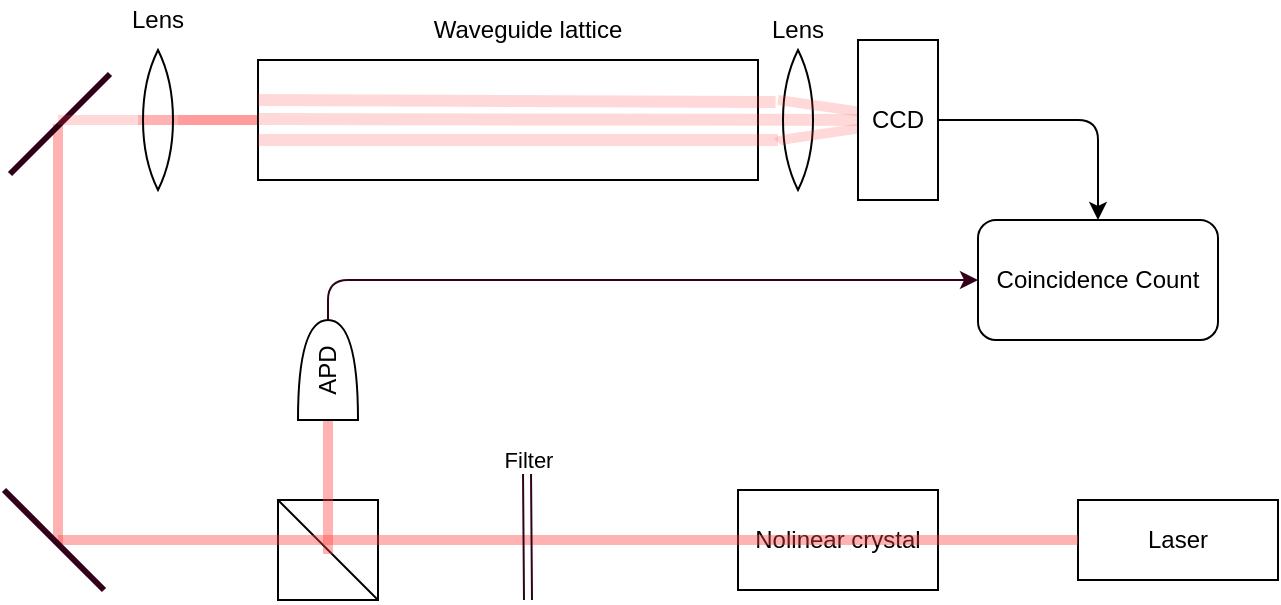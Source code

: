 <mxfile version="13.10.9" type="github">
  <diagram id="uqkbcDt2_l0e1CLEkKH2" name="Page-1">
    <mxGraphModel dx="1038" dy="588" grid="1" gridSize="10" guides="1" tooltips="1" connect="1" arrows="1" fold="1" page="1" pageScale="1" pageWidth="1169" pageHeight="827" math="0" shadow="0">
      <root>
        <mxCell id="0" />
        <mxCell id="1" parent="0" />
        <mxCell id="pPRYekGPoHE3d8YEOr2Z-18" style="edgeStyle=orthogonalEdgeStyle;rounded=1;orthogonalLoop=1;jettySize=auto;html=1;entryX=0.5;entryY=0;entryDx=0;entryDy=0;strokeColor=#000000;strokeWidth=1;exitX=1;exitY=0.5;exitDx=0;exitDy=0;" parent="1" source="bdpdZuJ0cW7G-jWcC8xU-10" target="pPRYekGPoHE3d8YEOr2Z-15" edge="1">
          <mxGeometry relative="1" as="geometry">
            <mxPoint x="750" y="275" as="sourcePoint" />
          </mxGeometry>
        </mxCell>
        <mxCell id="pPRYekGPoHE3d8YEOr2Z-15" value="Coincidence Count" style="rounded=1;whiteSpace=wrap;html=1;" parent="1" vertex="1">
          <mxGeometry x="770" y="330" width="120" height="60" as="geometry" />
        </mxCell>
        <mxCell id="pPRYekGPoHE3d8YEOr2Z-19" value="Laser" style="rounded=0;whiteSpace=wrap;html=1;" parent="1" vertex="1">
          <mxGeometry x="820" y="470" width="100" height="40" as="geometry" />
        </mxCell>
        <mxCell id="pPRYekGPoHE3d8YEOr2Z-20" value="Nolinear crystal" style="rounded=0;whiteSpace=wrap;html=1;fillColor=none;" parent="1" vertex="1">
          <mxGeometry x="650" y="465" width="100" height="50" as="geometry" />
        </mxCell>
        <mxCell id="pPRYekGPoHE3d8YEOr2Z-23" value="" style="group" parent="1" vertex="1" connectable="0">
          <mxGeometry x="420" y="470" width="50" height="50" as="geometry" />
        </mxCell>
        <mxCell id="pPRYekGPoHE3d8YEOr2Z-21" value="" style="whiteSpace=wrap;html=1;aspect=fixed;fillColor=none;" parent="pPRYekGPoHE3d8YEOr2Z-23" vertex="1">
          <mxGeometry width="50" height="50" as="geometry" />
        </mxCell>
        <mxCell id="pPRYekGPoHE3d8YEOr2Z-22" value="" style="endArrow=none;html=1;strokeColor=#000000;strokeWidth=1;entryX=0;entryY=0;entryDx=0;entryDy=0;exitX=1;exitY=1;exitDx=0;exitDy=0;" parent="pPRYekGPoHE3d8YEOr2Z-23" source="pPRYekGPoHE3d8YEOr2Z-21" target="pPRYekGPoHE3d8YEOr2Z-21" edge="1">
          <mxGeometry width="50" height="50" relative="1" as="geometry">
            <mxPoint x="-180" y="90" as="sourcePoint" />
            <mxPoint x="-130" y="40" as="targetPoint" />
          </mxGeometry>
        </mxCell>
        <mxCell id="pPRYekGPoHE3d8YEOr2Z-24" value="" style="endArrow=none;html=1;strokeWidth=5;entryX=0;entryY=0.5;entryDx=0;entryDy=0;strokeColor=#FF4040;opacity=40;" parent="1" target="pPRYekGPoHE3d8YEOr2Z-19" edge="1">
          <mxGeometry width="50" height="50" relative="1" as="geometry">
            <mxPoint x="310" y="490" as="sourcePoint" />
            <mxPoint x="590" y="380" as="targetPoint" />
          </mxGeometry>
        </mxCell>
        <mxCell id="pPRYekGPoHE3d8YEOr2Z-25" value="" style="endArrow=none;html=1;strokeColor=#FF4040;strokeWidth=5;opacity=40;" parent="1" edge="1">
          <mxGeometry width="50" height="50" relative="1" as="geometry">
            <mxPoint x="310" y="492" as="sourcePoint" />
            <mxPoint x="310" y="282" as="targetPoint" />
          </mxGeometry>
        </mxCell>
        <mxCell id="pPRYekGPoHE3d8YEOr2Z-28" value="" style="endArrow=none;html=1;strokeColor=#FF4040;strokeWidth=5;opacity=40;" parent="1" edge="1">
          <mxGeometry width="50" height="50" relative="1" as="geometry">
            <mxPoint x="350" y="280" as="sourcePoint" />
            <mxPoint x="410" y="280" as="targetPoint" />
          </mxGeometry>
        </mxCell>
        <mxCell id="pPRYekGPoHE3d8YEOr2Z-29" value="" style="endArrow=none;html=1;strokeWidth=3;strokeColor=#33001A;" parent="1" edge="1">
          <mxGeometry width="50" height="50" relative="1" as="geometry">
            <mxPoint x="286" y="307" as="sourcePoint" />
            <mxPoint x="336" y="257" as="targetPoint" />
          </mxGeometry>
        </mxCell>
        <mxCell id="pPRYekGPoHE3d8YEOr2Z-31" value="" style="endArrow=none;html=1;strokeColor=#FF4040;strokeWidth=5;opacity=40;entryX=0;entryY=0.5;entryDx=0;entryDy=0;entryPerimeter=0;" parent="1" target="pPRYekGPoHE3d8YEOr2Z-32" edge="1">
          <mxGeometry width="50" height="50" relative="1" as="geometry">
            <mxPoint x="445" y="497" as="sourcePoint" />
            <mxPoint x="445" y="427" as="targetPoint" />
            <Array as="points">
              <mxPoint x="445" y="457" />
            </Array>
          </mxGeometry>
        </mxCell>
        <mxCell id="pPRYekGPoHE3d8YEOr2Z-34" style="edgeStyle=orthogonalEdgeStyle;rounded=1;orthogonalLoop=1;jettySize=auto;html=1;entryX=0;entryY=0.5;entryDx=0;entryDy=0;strokeColor=#33001A;strokeWidth=1;exitX=1;exitY=0.5;exitDx=0;exitDy=0;exitPerimeter=0;" parent="1" source="pPRYekGPoHE3d8YEOr2Z-32" target="pPRYekGPoHE3d8YEOr2Z-15" edge="1">
          <mxGeometry relative="1" as="geometry" />
        </mxCell>
        <mxCell id="pPRYekGPoHE3d8YEOr2Z-32" value="APD" style="shape=or;whiteSpace=wrap;html=1;fillColor=none;rotation=-90;" parent="1" vertex="1">
          <mxGeometry x="420" y="390" width="50" height="30" as="geometry" />
        </mxCell>
        <mxCell id="pPRYekGPoHE3d8YEOr2Z-35" value="" style="endArrow=none;html=1;strokeColor=#FF4040;strokeWidth=5;opacity=20;" parent="1" edge="1" source="bdpdZuJ0cW7G-jWcC8xU-2">
          <mxGeometry width="50" height="50" relative="1" as="geometry">
            <mxPoint x="310" y="280" as="sourcePoint" />
            <mxPoint x="660" y="280" as="targetPoint" />
          </mxGeometry>
        </mxCell>
        <mxCell id="pPRYekGPoHE3d8YEOr2Z-37" value="" style="endArrow=none;html=1;strokeWidth=3;strokeColor=#33001A;" parent="1" edge="1">
          <mxGeometry width="50" height="50" relative="1" as="geometry">
            <mxPoint x="333" y="515" as="sourcePoint" />
            <mxPoint x="283" y="465" as="targetPoint" />
          </mxGeometry>
        </mxCell>
        <mxCell id="pPRYekGPoHE3d8YEOr2Z-3" value="" style="rounded=0;whiteSpace=wrap;html=1;" parent="1" vertex="1">
          <mxGeometry x="410" y="250" width="250" height="60" as="geometry" />
        </mxCell>
        <mxCell id="pPRYekGPoHE3d8YEOr2Z-4" value="" style="endArrow=none;html=1;fillColor=#f5f5f5;strokeWidth=6;opacity=20;strokeColor=#FF4040;entryX=-0.06;entryY=0.371;entryDx=0;entryDy=0;entryPerimeter=0;" parent="1" edge="1" target="bdpdZuJ0cW7G-jWcC8xU-7">
          <mxGeometry x="410" y="250" width="50" height="50" as="geometry">
            <mxPoint x="410" y="270" as="sourcePoint" />
            <mxPoint x="690" y="270" as="targetPoint" />
          </mxGeometry>
        </mxCell>
        <mxCell id="pPRYekGPoHE3d8YEOr2Z-5" value="" style="endArrow=none;html=1;fillColor=#f5f5f5;strokeWidth=6;opacity=20;strokeColor=#FF4040;" parent="1" edge="1">
          <mxGeometry x="410" y="250" width="50" height="50" as="geometry">
            <mxPoint x="410" y="279.5" as="sourcePoint" />
            <mxPoint x="730" y="280" as="targetPoint" />
          </mxGeometry>
        </mxCell>
        <mxCell id="pPRYekGPoHE3d8YEOr2Z-6" value="" style="endArrow=none;html=1;fillColor=#f5f5f5;strokeWidth=6;opacity=20;strokeColor=#FF4040;entryX=0;entryY=0.643;entryDx=0;entryDy=0;entryPerimeter=0;" parent="1" edge="1" target="bdpdZuJ0cW7G-jWcC8xU-7">
          <mxGeometry x="410" y="250" width="50" height="50" as="geometry">
            <mxPoint x="410" y="290" as="sourcePoint" />
            <mxPoint x="660" y="290" as="targetPoint" />
          </mxGeometry>
        </mxCell>
        <mxCell id="pPRYekGPoHE3d8YEOr2Z-41" value="Waveguide lattice" style="text;html=1;strokeColor=none;fillColor=none;align=center;verticalAlign=middle;whiteSpace=wrap;rounded=0;" parent="1" vertex="1">
          <mxGeometry x="480" y="225" width="130" height="20" as="geometry" />
        </mxCell>
        <mxCell id="pPRYekGPoHE3d8YEOr2Z-43" value="" style="html=1;strokeWidth=1;shape=link;strokeColor=#33001A;" parent="1" edge="1">
          <mxGeometry width="100" relative="1" as="geometry">
            <mxPoint x="544.5" y="455" as="sourcePoint" />
            <mxPoint x="545" y="520" as="targetPoint" />
          </mxGeometry>
        </mxCell>
        <mxCell id="pPRYekGPoHE3d8YEOr2Z-44" value="Filter" style="edgeLabel;html=1;align=center;verticalAlign=middle;resizable=0;points=[];" parent="pPRYekGPoHE3d8YEOr2Z-43" vertex="1" connectable="0">
          <mxGeometry x="-0.454" y="-5" relative="1" as="geometry">
            <mxPoint x="5.36" y="-23.04" as="offset" />
          </mxGeometry>
        </mxCell>
        <mxCell id="bdpdZuJ0cW7G-jWcC8xU-2" value="" style="whiteSpace=wrap;html=1;shape=mxgraph.basic.pointed_oval;fillColor=none;" vertex="1" parent="1">
          <mxGeometry x="350" y="245" width="20" height="70" as="geometry" />
        </mxCell>
        <mxCell id="bdpdZuJ0cW7G-jWcC8xU-3" value="" style="endArrow=none;html=1;strokeColor=#FF4040;strokeWidth=5;opacity=20;" edge="1" parent="1" target="bdpdZuJ0cW7G-jWcC8xU-2">
          <mxGeometry width="50" height="50" relative="1" as="geometry">
            <mxPoint x="310" y="280" as="sourcePoint" />
            <mxPoint x="660" y="280" as="targetPoint" />
          </mxGeometry>
        </mxCell>
        <mxCell id="bdpdZuJ0cW7G-jWcC8xU-5" value="Lens" style="text;html=1;strokeColor=none;fillColor=none;align=center;verticalAlign=middle;whiteSpace=wrap;rounded=0;" vertex="1" parent="1">
          <mxGeometry x="340" y="220" width="40" height="20" as="geometry" />
        </mxCell>
        <mxCell id="bdpdZuJ0cW7G-jWcC8xU-6" value="Lens" style="text;html=1;strokeColor=none;fillColor=none;align=center;verticalAlign=middle;whiteSpace=wrap;rounded=0;" vertex="1" parent="1">
          <mxGeometry x="660" y="225" width="40" height="20" as="geometry" />
        </mxCell>
        <mxCell id="bdpdZuJ0cW7G-jWcC8xU-7" value="" style="whiteSpace=wrap;html=1;shape=mxgraph.basic.pointed_oval;fillColor=none;" vertex="1" parent="1">
          <mxGeometry x="670" y="245" width="20" height="70" as="geometry" />
        </mxCell>
        <mxCell id="bdpdZuJ0cW7G-jWcC8xU-9" value="" style="endArrow=none;html=1;strokeColor=#FF4040;strokeWidth=5;opacity=20;" edge="1" parent="1" target="bdpdZuJ0cW7G-jWcC8xU-7">
          <mxGeometry width="50" height="50" relative="1" as="geometry">
            <mxPoint x="670" y="270" as="sourcePoint" />
            <mxPoint x="700" y="300" as="targetPoint" />
            <Array as="points">
              <mxPoint x="740" y="280" />
              <mxPoint x="671" y="290" />
            </Array>
          </mxGeometry>
        </mxCell>
        <mxCell id="bdpdZuJ0cW7G-jWcC8xU-10" value="CCD" style="rounded=0;whiteSpace=wrap;html=1;" vertex="1" parent="1">
          <mxGeometry x="710" y="240" width="40" height="80" as="geometry" />
        </mxCell>
      </root>
    </mxGraphModel>
  </diagram>
</mxfile>
